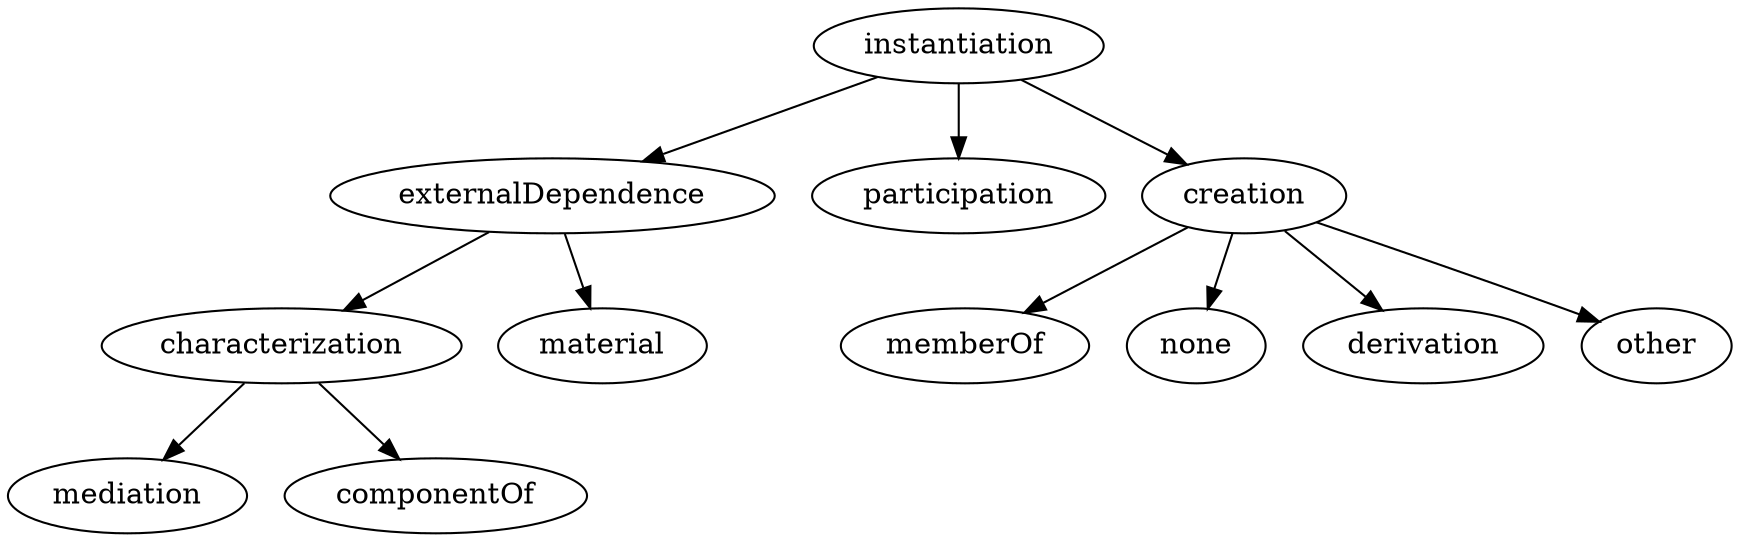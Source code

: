 strict digraph  {
instantiation;
externalDependence;
participation;
creation;
characterization;
material;
mediation;
componentOf;
memberOf;
none;
derivation;
other;
instantiation -> externalDependence;
instantiation -> participation;
instantiation -> creation;
externalDependence -> characterization;
externalDependence -> material;
creation -> memberOf;
creation -> none;
creation -> derivation;
creation -> other;
characterization -> mediation;
characterization -> componentOf;
}
